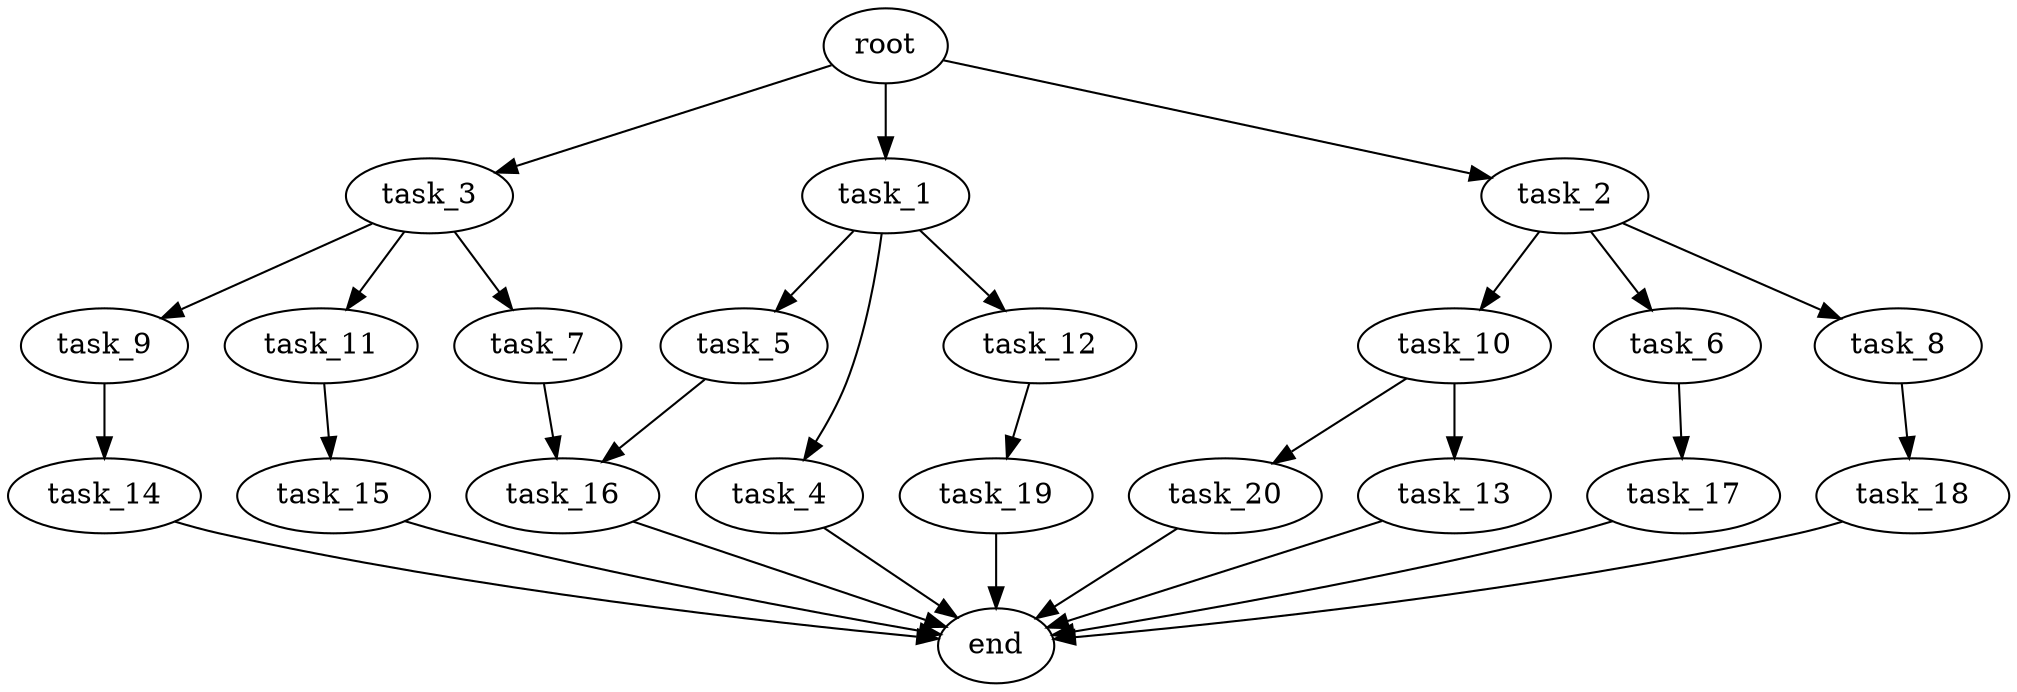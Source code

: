digraph G {
  root [size="0.000000e+00"];
  task_1 [size="5.516918e+09"];
  task_2 [size="6.119872e+09"];
  task_3 [size="8.630686e+08"];
  task_4 [size="3.093598e+09"];
  task_5 [size="9.995951e+09"];
  task_6 [size="7.188978e+09"];
  task_7 [size="5.257431e+09"];
  task_8 [size="7.691876e+09"];
  task_9 [size="8.233571e+09"];
  task_10 [size="7.384334e+08"];
  task_11 [size="9.723825e+09"];
  task_12 [size="6.423744e+09"];
  task_13 [size="4.500295e+09"];
  task_14 [size="6.801410e+09"];
  task_15 [size="3.445803e+09"];
  task_16 [size="8.779724e+09"];
  task_17 [size="7.802849e+09"];
  task_18 [size="6.398299e+09"];
  task_19 [size="1.820449e+09"];
  task_20 [size="9.662680e+09"];
  end [size="0.000000e+00"];

  root -> task_1 [size="1.000000e-12"];
  root -> task_2 [size="1.000000e-12"];
  root -> task_3 [size="1.000000e-12"];
  task_1 -> task_4 [size="3.093598e+08"];
  task_1 -> task_5 [size="9.995951e+08"];
  task_1 -> task_12 [size="6.423744e+08"];
  task_2 -> task_6 [size="7.188978e+08"];
  task_2 -> task_8 [size="7.691876e+08"];
  task_2 -> task_10 [size="7.384334e+07"];
  task_3 -> task_7 [size="5.257431e+08"];
  task_3 -> task_9 [size="8.233571e+08"];
  task_3 -> task_11 [size="9.723825e+08"];
  task_4 -> end [size="1.000000e-12"];
  task_5 -> task_16 [size="4.389862e+08"];
  task_6 -> task_17 [size="7.802849e+08"];
  task_7 -> task_16 [size="4.389862e+08"];
  task_8 -> task_18 [size="6.398299e+08"];
  task_9 -> task_14 [size="6.801410e+08"];
  task_10 -> task_13 [size="4.500295e+08"];
  task_10 -> task_20 [size="9.662680e+08"];
  task_11 -> task_15 [size="3.445803e+08"];
  task_12 -> task_19 [size="1.820449e+08"];
  task_13 -> end [size="1.000000e-12"];
  task_14 -> end [size="1.000000e-12"];
  task_15 -> end [size="1.000000e-12"];
  task_16 -> end [size="1.000000e-12"];
  task_17 -> end [size="1.000000e-12"];
  task_18 -> end [size="1.000000e-12"];
  task_19 -> end [size="1.000000e-12"];
  task_20 -> end [size="1.000000e-12"];
}
